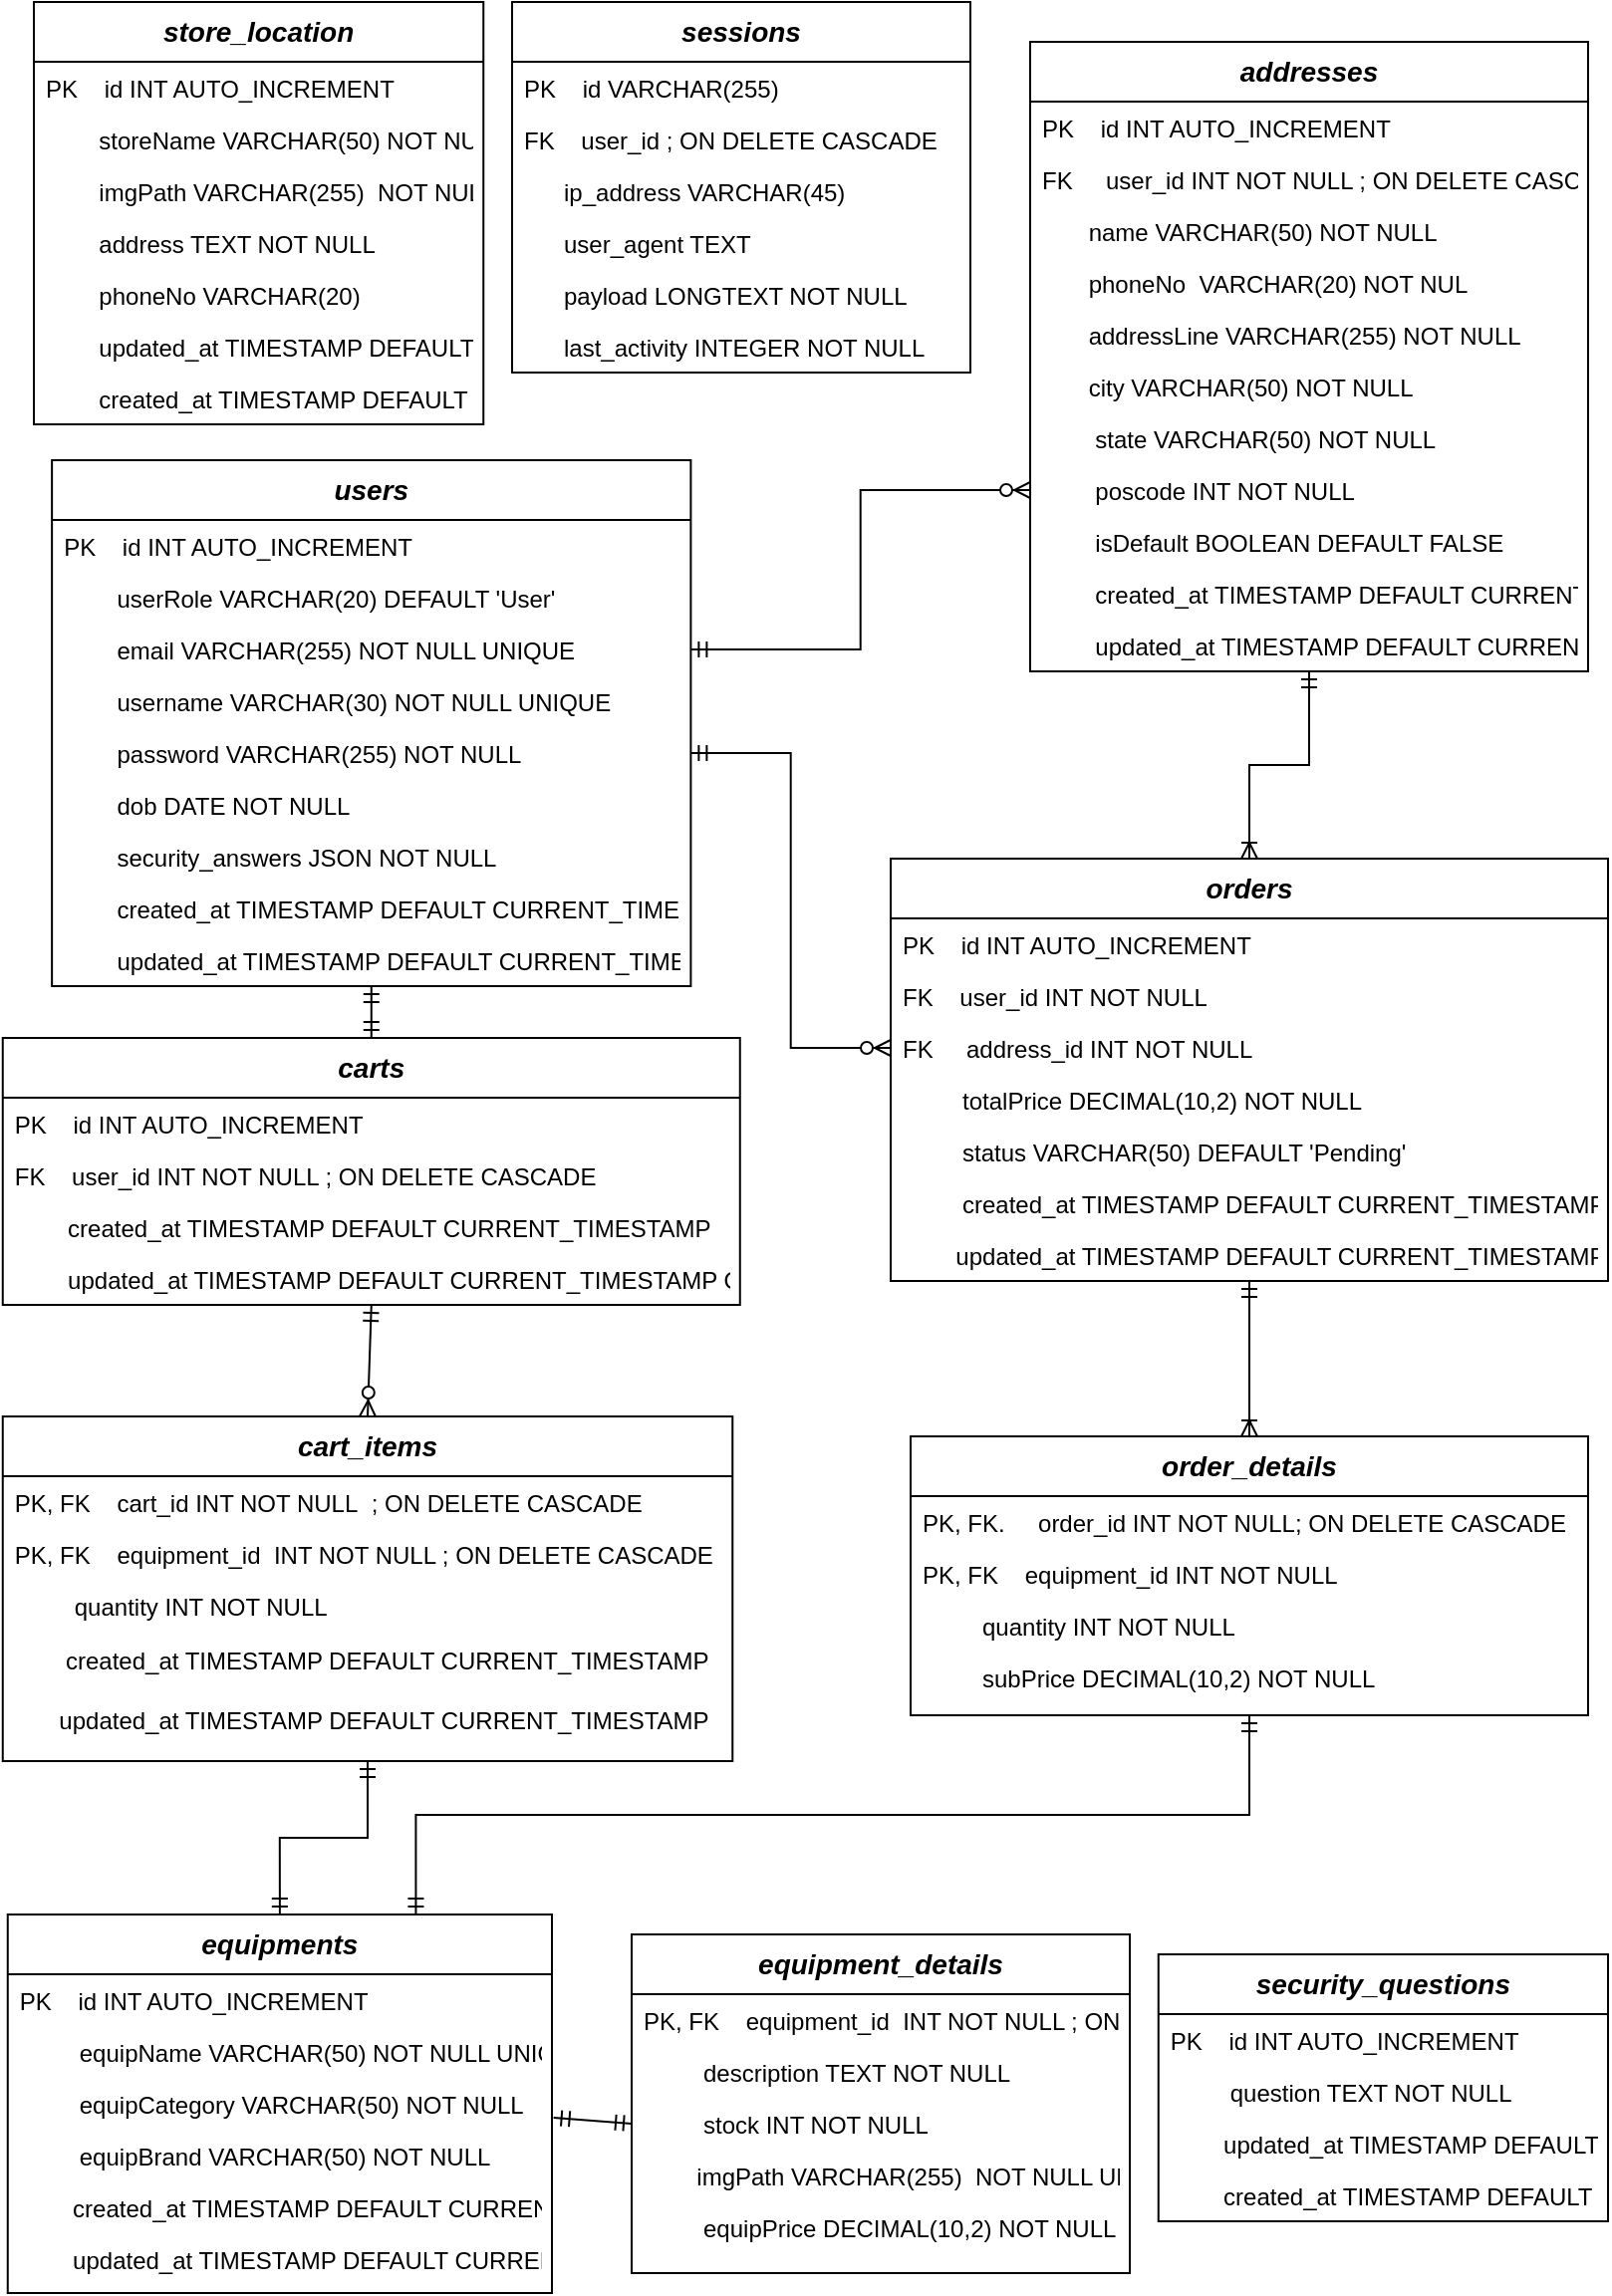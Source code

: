 <mxfile version="26.1.0">
  <diagram id="C5RBs43oDa-KdzZeNtuy" name="Page-1">
    <mxGraphModel dx="1010" dy="673" grid="1" gridSize="10" guides="1" tooltips="1" connect="1" arrows="1" fold="1" page="1" pageScale="1" pageWidth="827" pageHeight="1169" math="0" shadow="0">
      <root>
        <mxCell id="WIyWlLk6GJQsqaUBKTNV-0" />
        <mxCell id="WIyWlLk6GJQsqaUBKTNV-1" parent="WIyWlLk6GJQsqaUBKTNV-0" />
        <mxCell id="zkfFHV4jXpPFQw0GAbJ--0" value="users" style="swimlane;fontStyle=3;align=center;verticalAlign=top;childLayout=stackLayout;horizontal=1;startSize=30;horizontalStack=0;resizeParent=1;resizeLast=0;collapsible=1;marginBottom=0;rounded=0;shadow=0;strokeWidth=1;fontSize=14;" parent="WIyWlLk6GJQsqaUBKTNV-1" vertex="1">
          <mxGeometry x="39.07" y="240" width="320.62" height="264" as="geometry">
            <mxRectangle x="280" y="70" width="160" height="26" as="alternateBounds" />
          </mxGeometry>
        </mxCell>
        <mxCell id="zkfFHV4jXpPFQw0GAbJ--1" value="PK    id INT AUTO_INCREMENT                                    " style="text;align=left;verticalAlign=top;spacingLeft=4;spacingRight=4;overflow=hidden;rotatable=0;points=[[0,0.5],[1,0.5]];portConstraint=eastwest;fontStyle=0" parent="zkfFHV4jXpPFQw0GAbJ--0" vertex="1">
          <mxGeometry y="30" width="320.62" height="26" as="geometry" />
        </mxCell>
        <mxCell id="zkfFHV4jXpPFQw0GAbJ--2" value="        userRole VARCHAR(20) DEFAULT &#39;User&#39;" style="text;align=left;verticalAlign=top;spacingLeft=4;spacingRight=4;overflow=hidden;rotatable=0;points=[[0,0.5],[1,0.5]];portConstraint=eastwest;rounded=0;shadow=0;html=0;" parent="zkfFHV4jXpPFQw0GAbJ--0" vertex="1">
          <mxGeometry y="56" width="320.62" height="26" as="geometry" />
        </mxCell>
        <mxCell id="zkfFHV4jXpPFQw0GAbJ--3" value="        email VARCHAR(255) NOT NULL UNIQUE" style="text;align=left;verticalAlign=top;spacingLeft=4;spacingRight=4;overflow=hidden;rotatable=0;points=[[0,0.5],[1,0.5]];portConstraint=eastwest;rounded=0;shadow=0;html=0;" parent="zkfFHV4jXpPFQw0GAbJ--0" vertex="1">
          <mxGeometry y="82" width="320.62" height="26" as="geometry" />
        </mxCell>
        <mxCell id="vIlQbsWNrEaFlfX57uqv-2" value="        username VARCHAR(30) NOT NULL UNIQUE" style="text;align=left;verticalAlign=top;spacingLeft=4;spacingRight=4;overflow=hidden;rotatable=0;points=[[0,0.5],[1,0.5]];portConstraint=eastwest;rounded=0;shadow=0;html=0;" parent="zkfFHV4jXpPFQw0GAbJ--0" vertex="1">
          <mxGeometry y="108" width="320.62" height="26" as="geometry" />
        </mxCell>
        <mxCell id="vIlQbsWNrEaFlfX57uqv-3" value="        password VARCHAR(255) NOT NULL" style="text;align=left;verticalAlign=top;spacingLeft=4;spacingRight=4;overflow=hidden;rotatable=0;points=[[0,0.5],[1,0.5]];portConstraint=eastwest;rounded=0;shadow=0;html=0;" parent="zkfFHV4jXpPFQw0GAbJ--0" vertex="1">
          <mxGeometry y="134" width="320.62" height="26" as="geometry" />
        </mxCell>
        <mxCell id="2R_kfnDI0pju4CApZzjW-9" value="        dob DATE NOT NULL" style="text;align=left;verticalAlign=top;spacingLeft=4;spacingRight=4;overflow=hidden;rotatable=0;points=[[0,0.5],[1,0.5]];portConstraint=eastwest;rounded=0;shadow=0;html=0;" parent="zkfFHV4jXpPFQw0GAbJ--0" vertex="1">
          <mxGeometry y="160" width="320.62" height="26" as="geometry" />
        </mxCell>
        <mxCell id="vIlQbsWNrEaFlfX57uqv-18" value="        security_answers JSON NOT NULL" style="text;align=left;verticalAlign=top;spacingLeft=4;spacingRight=4;overflow=hidden;rotatable=0;points=[[0,0.5],[1,0.5]];portConstraint=eastwest;rounded=0;shadow=0;html=0;" parent="zkfFHV4jXpPFQw0GAbJ--0" vertex="1">
          <mxGeometry y="186" width="320.62" height="26" as="geometry" />
        </mxCell>
        <mxCell id="vIlQbsWNrEaFlfX57uqv-4" value="        created_at TIMESTAMP DEFAULT CURRENT_TIMESTAMP" style="text;align=left;verticalAlign=top;spacingLeft=4;spacingRight=4;overflow=hidden;rotatable=0;points=[[0,0.5],[1,0.5]];portConstraint=eastwest;rounded=0;shadow=0;html=0;" parent="zkfFHV4jXpPFQw0GAbJ--0" vertex="1">
          <mxGeometry y="212" width="320.62" height="26" as="geometry" />
        </mxCell>
        <mxCell id="2R_kfnDI0pju4CApZzjW-0" value="        updated_at TIMESTAMP DEFAULT CURRENT_TIMESTAMP ON UPDATE CURRENT_TIMESTAMP" style="text;align=left;verticalAlign=top;spacingLeft=4;spacingRight=4;overflow=hidden;rotatable=0;points=[[0,0.5],[1,0.5]];portConstraint=eastwest;rounded=0;shadow=0;html=0;" parent="zkfFHV4jXpPFQw0GAbJ--0" vertex="1">
          <mxGeometry y="238" width="320.62" height="26" as="geometry" />
        </mxCell>
        <mxCell id="vIlQbsWNrEaFlfX57uqv-35" value="security_questions" style="swimlane;fontStyle=3;align=center;verticalAlign=top;childLayout=stackLayout;horizontal=1;startSize=30;horizontalStack=0;resizeParent=1;resizeLast=0;collapsible=1;marginBottom=0;rounded=0;shadow=0;strokeWidth=1;fontSize=14;" parent="WIyWlLk6GJQsqaUBKTNV-1" vertex="1">
          <mxGeometry x="594.38" y="990" width="225.62" height="134" as="geometry">
            <mxRectangle x="280" y="70" width="160" height="26" as="alternateBounds" />
          </mxGeometry>
        </mxCell>
        <mxCell id="vIlQbsWNrEaFlfX57uqv-36" value="PK    id INT AUTO_INCREMENT                                    " style="text;align=left;verticalAlign=top;spacingLeft=4;spacingRight=4;overflow=hidden;rotatable=0;points=[[0,0.5],[1,0.5]];portConstraint=eastwest;fontStyle=0" parent="vIlQbsWNrEaFlfX57uqv-35" vertex="1">
          <mxGeometry y="30" width="225.62" height="26" as="geometry" />
        </mxCell>
        <mxCell id="vIlQbsWNrEaFlfX57uqv-37" value="         question TEXT NOT NULL" style="text;align=left;verticalAlign=top;spacingLeft=4;spacingRight=4;overflow=hidden;rotatable=0;points=[[0,0.5],[1,0.5]];portConstraint=eastwest;rounded=0;shadow=0;html=0;" parent="vIlQbsWNrEaFlfX57uqv-35" vertex="1">
          <mxGeometry y="56" width="225.62" height="26" as="geometry" />
        </mxCell>
        <mxCell id="aq8PG0ikmP-jJZkd9O1r-2" value="        updated_at TIMESTAMP DEFAULT CURRENT_TIMESTAMP ON UPDATE CURRENT_TIMESTAMP" style="text;align=left;verticalAlign=top;spacingLeft=4;spacingRight=4;overflow=hidden;rotatable=0;points=[[0,0.5],[1,0.5]];portConstraint=eastwest;rounded=0;shadow=0;html=0;" parent="vIlQbsWNrEaFlfX57uqv-35" vertex="1">
          <mxGeometry y="82" width="225.62" height="26" as="geometry" />
        </mxCell>
        <mxCell id="aq8PG0ikmP-jJZkd9O1r-3" value="        created_at TIMESTAMP DEFAULT CURRENT_TIMESTAMP" style="text;align=left;verticalAlign=top;spacingLeft=4;spacingRight=4;overflow=hidden;rotatable=0;points=[[0,0.5],[1,0.5]];portConstraint=eastwest;rounded=0;shadow=0;html=0;" parent="vIlQbsWNrEaFlfX57uqv-35" vertex="1">
          <mxGeometry y="108" width="225.62" height="26" as="geometry" />
        </mxCell>
        <mxCell id="vIlQbsWNrEaFlfX57uqv-45" value="addresses" style="swimlane;fontStyle=3;align=center;verticalAlign=top;childLayout=stackLayout;horizontal=1;startSize=30;horizontalStack=0;resizeParent=1;resizeLast=0;collapsible=1;marginBottom=0;rounded=0;shadow=0;strokeWidth=1;fontSize=14;" parent="WIyWlLk6GJQsqaUBKTNV-1" vertex="1">
          <mxGeometry x="530" y="30" width="280" height="316" as="geometry">
            <mxRectangle x="40" y="300" width="160" height="26" as="alternateBounds" />
          </mxGeometry>
        </mxCell>
        <mxCell id="vIlQbsWNrEaFlfX57uqv-46" value="PK    id INT AUTO_INCREMENT                                    " style="text;align=left;verticalAlign=top;spacingLeft=4;spacingRight=4;overflow=hidden;rotatable=0;points=[[0,0.5],[1,0.5]];portConstraint=eastwest;fontStyle=0" parent="vIlQbsWNrEaFlfX57uqv-45" vertex="1">
          <mxGeometry y="30" width="280" height="26" as="geometry" />
        </mxCell>
        <mxCell id="vIlQbsWNrEaFlfX57uqv-47" value="FK     user_id INT NOT NULL ; ON DELETE CASCADE" style="text;align=left;verticalAlign=top;spacingLeft=4;spacingRight=4;overflow=hidden;rotatable=0;points=[[0,0.5],[1,0.5]];portConstraint=eastwest;rounded=0;shadow=0;html=0;" parent="vIlQbsWNrEaFlfX57uqv-45" vertex="1">
          <mxGeometry y="56" width="280" height="26" as="geometry" />
        </mxCell>
        <mxCell id="2R_kfnDI0pju4CApZzjW-7" value="       name VARCHAR(50) NOT NULL" style="text;align=left;verticalAlign=top;spacingLeft=4;spacingRight=4;overflow=hidden;rotatable=0;points=[[0,0.5],[1,0.5]];portConstraint=eastwest;rounded=0;shadow=0;html=0;" parent="vIlQbsWNrEaFlfX57uqv-45" vertex="1">
          <mxGeometry y="82" width="280" height="26" as="geometry" />
        </mxCell>
        <mxCell id="2R_kfnDI0pju4CApZzjW-8" value="       phoneNo  VARCHAR(20) NOT NUL" style="text;align=left;verticalAlign=top;spacingLeft=4;spacingRight=4;overflow=hidden;rotatable=0;points=[[0,0.5],[1,0.5]];portConstraint=eastwest;rounded=0;shadow=0;html=0;" parent="vIlQbsWNrEaFlfX57uqv-45" vertex="1">
          <mxGeometry y="108" width="280" height="26" as="geometry" />
        </mxCell>
        <mxCell id="vIlQbsWNrEaFlfX57uqv-48" value="       addressLine VARCHAR(255) NOT NULL" style="text;align=left;verticalAlign=top;spacingLeft=4;spacingRight=4;overflow=hidden;rotatable=0;points=[[0,0.5],[1,0.5]];portConstraint=eastwest;rounded=0;shadow=0;html=0;" parent="vIlQbsWNrEaFlfX57uqv-45" vertex="1">
          <mxGeometry y="134" width="280" height="26" as="geometry" />
        </mxCell>
        <mxCell id="vIlQbsWNrEaFlfX57uqv-55" value="       city VARCHAR(50) NOT NULL" style="text;align=left;verticalAlign=top;spacingLeft=4;spacingRight=4;overflow=hidden;rotatable=0;points=[[0,0.5],[1,0.5]];portConstraint=eastwest;rounded=0;shadow=0;html=0;" parent="vIlQbsWNrEaFlfX57uqv-45" vertex="1">
          <mxGeometry y="160" width="280" height="26" as="geometry" />
        </mxCell>
        <mxCell id="vIlQbsWNrEaFlfX57uqv-56" value="        state VARCHAR(50) NOT NULL" style="text;align=left;verticalAlign=top;spacingLeft=4;spacingRight=4;overflow=hidden;rotatable=0;points=[[0,0.5],[1,0.5]];portConstraint=eastwest;rounded=0;shadow=0;html=0;" parent="vIlQbsWNrEaFlfX57uqv-45" vertex="1">
          <mxGeometry y="186" width="280" height="26" as="geometry" />
        </mxCell>
        <mxCell id="vIlQbsWNrEaFlfX57uqv-57" value="        poscode INT NOT NULL" style="text;align=left;verticalAlign=top;spacingLeft=4;spacingRight=4;overflow=hidden;rotatable=0;points=[[0,0.5],[1,0.5]];portConstraint=eastwest;rounded=0;shadow=0;html=0;" parent="vIlQbsWNrEaFlfX57uqv-45" vertex="1">
          <mxGeometry y="212" width="280" height="26" as="geometry" />
        </mxCell>
        <mxCell id="vIlQbsWNrEaFlfX57uqv-49" value="        isDefault BOOLEAN DEFAULT FALSE" style="text;align=left;verticalAlign=top;spacingLeft=4;spacingRight=4;overflow=hidden;rotatable=0;points=[[0,0.5],[1,0.5]];portConstraint=eastwest;rounded=0;shadow=0;html=0;" parent="vIlQbsWNrEaFlfX57uqv-45" vertex="1">
          <mxGeometry y="238" width="280" height="26" as="geometry" />
        </mxCell>
        <mxCell id="vIlQbsWNrEaFlfX57uqv-53" value="        created_at TIMESTAMP DEFAULT CURRENT_TIMESTAMP" style="text;align=left;verticalAlign=top;spacingLeft=4;spacingRight=4;overflow=hidden;rotatable=0;points=[[0,0.5],[1,0.5]];portConstraint=eastwest;rounded=0;shadow=0;html=0;" parent="vIlQbsWNrEaFlfX57uqv-45" vertex="1">
          <mxGeometry y="264" width="280" height="26" as="geometry" />
        </mxCell>
        <mxCell id="2R_kfnDI0pju4CApZzjW-6" value="        updated_at TIMESTAMP DEFAULT CURRENT_TIMESTAMP ON UPDATE CURRENT_TIMESTAMP" style="text;align=left;verticalAlign=top;spacingLeft=4;spacingRight=4;overflow=hidden;rotatable=0;points=[[0,0.5],[1,0.5]];portConstraint=eastwest;rounded=0;shadow=0;html=0;" parent="vIlQbsWNrEaFlfX57uqv-45" vertex="1">
          <mxGeometry y="290" width="280" height="26" as="geometry" />
        </mxCell>
        <mxCell id="vIlQbsWNrEaFlfX57uqv-60" value="equipments" style="swimlane;fontStyle=3;align=center;verticalAlign=top;childLayout=stackLayout;horizontal=1;startSize=30;horizontalStack=0;resizeParent=1;resizeLast=0;collapsible=1;marginBottom=0;rounded=0;shadow=0;strokeWidth=1;fontSize=14;movable=1;resizable=1;rotatable=1;deletable=1;editable=1;locked=0;connectable=1;" parent="WIyWlLk6GJQsqaUBKTNV-1" vertex="1">
          <mxGeometry x="16.88" y="970" width="273.12" height="190" as="geometry">
            <mxRectangle x="280" y="70" width="160" height="26" as="alternateBounds" />
          </mxGeometry>
        </mxCell>
        <mxCell id="vIlQbsWNrEaFlfX57uqv-61" value="PK    id INT AUTO_INCREMENT                                    " style="text;align=left;verticalAlign=top;spacingLeft=4;spacingRight=4;overflow=hidden;rotatable=0;points=[[0,0.5],[1,0.5]];portConstraint=eastwest;fontStyle=0" parent="vIlQbsWNrEaFlfX57uqv-60" vertex="1">
          <mxGeometry y="30" width="273.12" height="26" as="geometry" />
        </mxCell>
        <mxCell id="vIlQbsWNrEaFlfX57uqv-62" value="         equipName VARCHAR(50) NOT NULL UNIQUE" style="text;align=left;verticalAlign=top;spacingLeft=4;spacingRight=4;overflow=hidden;rotatable=0;points=[[0,0.5],[1,0.5]];portConstraint=eastwest;rounded=0;shadow=0;html=0;" parent="vIlQbsWNrEaFlfX57uqv-60" vertex="1">
          <mxGeometry y="56" width="273.12" height="26" as="geometry" />
        </mxCell>
        <mxCell id="vIlQbsWNrEaFlfX57uqv-63" value="         equipCategory VARCHAR(50) NOT NULL" style="text;align=left;verticalAlign=top;spacingLeft=4;spacingRight=4;overflow=hidden;rotatable=0;points=[[0,0.5],[1,0.5]];portConstraint=eastwest;rounded=0;shadow=0;html=0;" parent="vIlQbsWNrEaFlfX57uqv-60" vertex="1">
          <mxGeometry y="82" width="273.12" height="26" as="geometry" />
        </mxCell>
        <mxCell id="vIlQbsWNrEaFlfX57uqv-64" value="         equipBrand VARCHAR(50) NOT NULL" style="text;align=left;verticalAlign=top;spacingLeft=4;spacingRight=4;overflow=hidden;rotatable=0;points=[[0,0.5],[1,0.5]];portConstraint=eastwest;rounded=0;shadow=0;html=0;" parent="vIlQbsWNrEaFlfX57uqv-60" vertex="1">
          <mxGeometry y="108" width="273.12" height="26" as="geometry" />
        </mxCell>
        <mxCell id="vIlQbsWNrEaFlfX57uqv-67" value="        created_at TIMESTAMP DEFAULT CURRENT_TIMESTAMP" style="text;align=left;verticalAlign=top;spacingLeft=4;spacingRight=4;overflow=hidden;rotatable=0;points=[[0,0.5],[1,0.5]];portConstraint=eastwest;rounded=0;shadow=0;html=0;" parent="vIlQbsWNrEaFlfX57uqv-60" vertex="1">
          <mxGeometry y="134" width="273.12" height="26" as="geometry" />
        </mxCell>
        <mxCell id="2R_kfnDI0pju4CApZzjW-4" value="        updated_at TIMESTAMP DEFAULT CURRENT_TIMESTAMP ON UPDATE CURRENT_TIMESTAMP" style="text;align=left;verticalAlign=top;spacingLeft=4;spacingRight=4;overflow=hidden;rotatable=0;points=[[0,0.5],[1,0.5]];portConstraint=eastwest;rounded=0;shadow=0;html=0;" parent="vIlQbsWNrEaFlfX57uqv-60" vertex="1">
          <mxGeometry y="160" width="273.12" height="26" as="geometry" />
        </mxCell>
        <mxCell id="vIlQbsWNrEaFlfX57uqv-69" value="equipment_details" style="swimlane;fontStyle=3;align=center;verticalAlign=top;childLayout=stackLayout;horizontal=1;startSize=30;horizontalStack=0;resizeParent=1;resizeLast=0;collapsible=1;marginBottom=0;rounded=0;shadow=0;strokeWidth=1;fontSize=14;" parent="WIyWlLk6GJQsqaUBKTNV-1" vertex="1">
          <mxGeometry x="330" y="980" width="250" height="170" as="geometry">
            <mxRectangle x="280" y="70" width="160" height="26" as="alternateBounds" />
          </mxGeometry>
        </mxCell>
        <mxCell id="vIlQbsWNrEaFlfX57uqv-70" value="PK, FK    equipment_id  INT NOT NULL ; ON DELETE CASCADE                                   " style="text;align=left;verticalAlign=top;spacingLeft=4;spacingRight=4;overflow=hidden;rotatable=0;points=[[0,0.5],[1,0.5]];portConstraint=eastwest;fontStyle=0" parent="vIlQbsWNrEaFlfX57uqv-69" vertex="1">
          <mxGeometry y="30" width="250" height="26" as="geometry" />
        </mxCell>
        <mxCell id="vIlQbsWNrEaFlfX57uqv-71" value="         description TEXT NOT NULL" style="text;align=left;verticalAlign=top;spacingLeft=4;spacingRight=4;overflow=hidden;rotatable=0;points=[[0,0.5],[1,0.5]];portConstraint=eastwest;rounded=0;shadow=0;html=0;" parent="vIlQbsWNrEaFlfX57uqv-69" vertex="1">
          <mxGeometry y="56" width="250" height="26" as="geometry" />
        </mxCell>
        <mxCell id="vIlQbsWNrEaFlfX57uqv-72" value="         stock INT NOT NULL " style="text;align=left;verticalAlign=top;spacingLeft=4;spacingRight=4;overflow=hidden;rotatable=0;points=[[0,0.5],[1,0.5]];portConstraint=eastwest;rounded=0;shadow=0;html=0;" parent="vIlQbsWNrEaFlfX57uqv-69" vertex="1">
          <mxGeometry y="82" width="250" height="26" as="geometry" />
        </mxCell>
        <mxCell id="vIlQbsWNrEaFlfX57uqv-74" value="        imgPath VARCHAR(255)  NOT NULL UNIQUE" style="text;align=left;verticalAlign=top;spacingLeft=4;spacingRight=4;overflow=hidden;rotatable=0;points=[[0,0.5],[1,0.5]];portConstraint=eastwest;rounded=0;shadow=0;html=0;" parent="vIlQbsWNrEaFlfX57uqv-69" vertex="1">
          <mxGeometry y="108" width="250" height="26" as="geometry" />
        </mxCell>
        <mxCell id="vIlQbsWNrEaFlfX57uqv-76" value="         equipPrice DECIMAL(10,2) NOT NULL" style="text;align=left;verticalAlign=top;spacingLeft=4;spacingRight=4;overflow=hidden;rotatable=0;points=[[0,0.5],[1,0.5]];portConstraint=eastwest;rounded=0;shadow=0;html=0;" parent="vIlQbsWNrEaFlfX57uqv-69" vertex="1">
          <mxGeometry y="134" width="250" height="26" as="geometry" />
        </mxCell>
        <mxCell id="vIlQbsWNrEaFlfX57uqv-79" value="carts" style="swimlane;fontStyle=3;align=center;verticalAlign=top;childLayout=stackLayout;horizontal=1;startSize=30;horizontalStack=0;resizeParent=1;resizeLast=0;collapsible=1;marginBottom=0;rounded=0;shadow=0;strokeWidth=1;fontSize=14;" parent="WIyWlLk6GJQsqaUBKTNV-1" vertex="1">
          <mxGeometry x="14.38" y="530" width="370" height="134" as="geometry">
            <mxRectangle x="280" y="70" width="160" height="26" as="alternateBounds" />
          </mxGeometry>
        </mxCell>
        <mxCell id="vIlQbsWNrEaFlfX57uqv-80" value="PK    id INT AUTO_INCREMENT                                    " style="text;align=left;verticalAlign=top;spacingLeft=4;spacingRight=4;overflow=hidden;rotatable=0;points=[[0,0.5],[1,0.5]];portConstraint=eastwest;fontStyle=0" parent="vIlQbsWNrEaFlfX57uqv-79" vertex="1">
          <mxGeometry y="30" width="370" height="26" as="geometry" />
        </mxCell>
        <mxCell id="vIlQbsWNrEaFlfX57uqv-81" value="FK    user_id INT NOT NULL ; ON DELETE CASCADE" style="text;align=left;verticalAlign=top;spacingLeft=4;spacingRight=4;overflow=hidden;rotatable=0;points=[[0,0.5],[1,0.5]];portConstraint=eastwest;rounded=0;shadow=0;html=0;" parent="vIlQbsWNrEaFlfX57uqv-79" vertex="1">
          <mxGeometry y="56" width="370" height="26" as="geometry" />
        </mxCell>
        <mxCell id="aq8PG0ikmP-jJZkd9O1r-0" value="        created_at TIMESTAMP DEFAULT CURRENT_TIMESTAMP" style="text;align=left;verticalAlign=top;spacingLeft=4;spacingRight=4;overflow=hidden;rotatable=0;points=[[0,0.5],[1,0.5]];portConstraint=eastwest;rounded=0;shadow=0;html=0;" parent="vIlQbsWNrEaFlfX57uqv-79" vertex="1">
          <mxGeometry y="82" width="370" height="26" as="geometry" />
        </mxCell>
        <mxCell id="aq8PG0ikmP-jJZkd9O1r-1" value="        updated_at TIMESTAMP DEFAULT CURRENT_TIMESTAMP ON UPDATE CURRENT_TIMESTAMP" style="text;align=left;verticalAlign=top;spacingLeft=4;spacingRight=4;overflow=hidden;rotatable=0;points=[[0,0.5],[1,0.5]];portConstraint=eastwest;rounded=0;shadow=0;html=0;" parent="vIlQbsWNrEaFlfX57uqv-79" vertex="1">
          <mxGeometry y="108" width="370" height="26" as="geometry" />
        </mxCell>
        <mxCell id="vIlQbsWNrEaFlfX57uqv-87" value="cart_items" style="swimlane;fontStyle=3;align=center;verticalAlign=top;childLayout=stackLayout;horizontal=1;startSize=30;horizontalStack=0;resizeParent=1;resizeLast=0;collapsible=1;marginBottom=0;rounded=0;shadow=0;strokeWidth=1;fontSize=14;" parent="WIyWlLk6GJQsqaUBKTNV-1" vertex="1">
          <mxGeometry x="14.38" y="720" width="366.25" height="173" as="geometry">
            <mxRectangle x="280" y="70" width="160" height="26" as="alternateBounds" />
          </mxGeometry>
        </mxCell>
        <mxCell id="vIlQbsWNrEaFlfX57uqv-88" value="PK, FK    cart_id INT NOT NULL  ; ON DELETE CASCADE                                   " style="text;align=left;verticalAlign=top;spacingLeft=4;spacingRight=4;overflow=hidden;rotatable=0;points=[[0,0.5],[1,0.5]];portConstraint=eastwest;fontStyle=0" parent="vIlQbsWNrEaFlfX57uqv-87" vertex="1">
          <mxGeometry y="30" width="366.25" height="26" as="geometry" />
        </mxCell>
        <mxCell id="vIlQbsWNrEaFlfX57uqv-89" value="PK, FK    equipment_id  INT NOT NULL ; ON DELETE CASCADE" style="text;align=left;verticalAlign=top;spacingLeft=4;spacingRight=4;overflow=hidden;rotatable=0;points=[[0,0.5],[1,0.5]];portConstraint=eastwest;rounded=0;shadow=0;html=0;" parent="vIlQbsWNrEaFlfX57uqv-87" vertex="1">
          <mxGeometry y="56" width="366.25" height="26" as="geometry" />
        </mxCell>
        <mxCell id="vIlQbsWNrEaFlfX57uqv-90" value="         quantity INT NOT NULL" style="text;align=left;verticalAlign=top;spacingLeft=4;spacingRight=4;overflow=hidden;rotatable=0;points=[[0,0.5],[1,0.5]];portConstraint=eastwest;rounded=0;shadow=0;html=0;" parent="vIlQbsWNrEaFlfX57uqv-87" vertex="1">
          <mxGeometry y="82" width="366.25" height="26" as="geometry" />
        </mxCell>
        <mxCell id="vIlQbsWNrEaFlfX57uqv-94" value="&lt;span style=&quot;&quot;&gt;&amp;nbsp; &amp;nbsp; &amp;nbsp; &amp;nbsp; &amp;nbsp;created_at TIMESTAMP DEFAULT CURRENT_TIMESTAMP&lt;/span&gt;" style="text;html=1;align=left;verticalAlign=middle;resizable=0;points=[];autosize=1;strokeColor=none;fillColor=none;" parent="vIlQbsWNrEaFlfX57uqv-87" vertex="1">
          <mxGeometry y="108" width="366.25" height="30" as="geometry" />
        </mxCell>
        <mxCell id="aq8PG0ikmP-jJZkd9O1r-15" value="&lt;span style=&quot;white-space: pre;&quot;&gt;&#x9;&lt;/span&gt;updated_at TIMESTAMP DEFAULT CURRENT_TIMESTAMP" style="text;html=1;align=left;verticalAlign=middle;resizable=0;points=[];autosize=1;strokeColor=none;fillColor=none;" parent="vIlQbsWNrEaFlfX57uqv-87" vertex="1">
          <mxGeometry y="138" width="366.25" height="30" as="geometry" />
        </mxCell>
        <mxCell id="vIlQbsWNrEaFlfX57uqv-95" value="orders" style="swimlane;fontStyle=3;align=center;verticalAlign=top;childLayout=stackLayout;horizontal=1;startSize=30;horizontalStack=0;resizeParent=1;resizeLast=0;collapsible=1;marginBottom=0;rounded=0;shadow=0;strokeWidth=1;fontSize=14;" parent="WIyWlLk6GJQsqaUBKTNV-1" vertex="1">
          <mxGeometry x="460" y="440" width="360" height="212" as="geometry">
            <mxRectangle x="280" y="70" width="160" height="26" as="alternateBounds" />
          </mxGeometry>
        </mxCell>
        <mxCell id="vIlQbsWNrEaFlfX57uqv-96" value="PK    id INT AUTO_INCREMENT                                    " style="text;align=left;verticalAlign=top;spacingLeft=4;spacingRight=4;overflow=hidden;rotatable=0;points=[[0,0.5],[1,0.5]];portConstraint=eastwest;fontStyle=0" parent="vIlQbsWNrEaFlfX57uqv-95" vertex="1">
          <mxGeometry y="30" width="360" height="26" as="geometry" />
        </mxCell>
        <mxCell id="vIlQbsWNrEaFlfX57uqv-97" value="FK    user_id INT NOT NULL " style="text;align=left;verticalAlign=top;spacingLeft=4;spacingRight=4;overflow=hidden;rotatable=0;points=[[0,0.5],[1,0.5]];portConstraint=eastwest;rounded=0;shadow=0;html=0;" parent="vIlQbsWNrEaFlfX57uqv-95" vertex="1">
          <mxGeometry y="56" width="360" height="26" as="geometry" />
        </mxCell>
        <mxCell id="vIlQbsWNrEaFlfX57uqv-98" value="FK     address_id INT NOT NULL" style="text;align=left;verticalAlign=top;spacingLeft=4;spacingRight=4;overflow=hidden;rotatable=0;points=[[0,0.5],[1,0.5]];portConstraint=eastwest;rounded=0;shadow=0;html=0;" parent="vIlQbsWNrEaFlfX57uqv-95" vertex="1">
          <mxGeometry y="82" width="360" height="26" as="geometry" />
        </mxCell>
        <mxCell id="vIlQbsWNrEaFlfX57uqv-100" value="         totalPrice DECIMAL(10,2) NOT NULL" style="text;align=left;verticalAlign=top;spacingLeft=4;spacingRight=4;overflow=hidden;rotatable=0;points=[[0,0.5],[1,0.5]];portConstraint=eastwest;rounded=0;shadow=0;html=0;" parent="vIlQbsWNrEaFlfX57uqv-95" vertex="1">
          <mxGeometry y="108" width="360" height="26" as="geometry" />
        </mxCell>
        <mxCell id="vIlQbsWNrEaFlfX57uqv-101" value="         status VARCHAR(50) DEFAULT &#39;Pending&#39;" style="text;align=left;verticalAlign=top;spacingLeft=4;spacingRight=4;overflow=hidden;rotatable=0;points=[[0,0.5],[1,0.5]];portConstraint=eastwest;rounded=0;shadow=0;html=0;" parent="vIlQbsWNrEaFlfX57uqv-95" vertex="1">
          <mxGeometry y="134" width="360" height="26" as="geometry" />
        </mxCell>
        <mxCell id="vIlQbsWNrEaFlfX57uqv-102" value="         created_at TIMESTAMP DEFAULT CURRENT_TIMESTAMP" style="text;align=left;verticalAlign=top;spacingLeft=4;spacingRight=4;overflow=hidden;rotatable=0;points=[[0,0.5],[1,0.5]];portConstraint=eastwest;rounded=0;shadow=0;html=0;" parent="vIlQbsWNrEaFlfX57uqv-95" vertex="1">
          <mxGeometry y="160" width="360" height="26" as="geometry" />
        </mxCell>
        <mxCell id="2R_kfnDI0pju4CApZzjW-2" value="        updated_at TIMESTAMP DEFAULT CURRENT_TIMESTAMP ON UPDATE CURRENT_TIMESTAMP" style="text;align=left;verticalAlign=top;spacingLeft=4;spacingRight=4;overflow=hidden;rotatable=0;points=[[0,0.5],[1,0.5]];portConstraint=eastwest;rounded=0;shadow=0;html=0;" parent="vIlQbsWNrEaFlfX57uqv-95" vertex="1">
          <mxGeometry y="186" width="360" height="26" as="geometry" />
        </mxCell>
        <mxCell id="vIlQbsWNrEaFlfX57uqv-103" value="order_details" style="swimlane;fontStyle=3;align=center;verticalAlign=top;childLayout=stackLayout;horizontal=1;startSize=30;horizontalStack=0;resizeParent=1;resizeLast=0;collapsible=1;marginBottom=0;rounded=0;shadow=0;strokeWidth=1;fontSize=14;" parent="WIyWlLk6GJQsqaUBKTNV-1" vertex="1">
          <mxGeometry x="470" y="730" width="340" height="140" as="geometry">
            <mxRectangle x="280" y="70" width="160" height="26" as="alternateBounds" />
          </mxGeometry>
        </mxCell>
        <mxCell id="vIlQbsWNrEaFlfX57uqv-104" value="PK, FK.     order_id INT NOT NULL; ON DELETE CASCADE" style="text;align=left;verticalAlign=top;spacingLeft=4;spacingRight=4;overflow=hidden;rotatable=0;points=[[0,0.5],[1,0.5]];portConstraint=eastwest;fontStyle=0" parent="vIlQbsWNrEaFlfX57uqv-103" vertex="1">
          <mxGeometry y="30" width="340" height="26" as="geometry" />
        </mxCell>
        <mxCell id="vIlQbsWNrEaFlfX57uqv-105" value="PK, FK    equipment_id INT NOT NULL" style="text;align=left;verticalAlign=top;spacingLeft=4;spacingRight=4;overflow=hidden;rotatable=0;points=[[0,0.5],[1,0.5]];portConstraint=eastwest;rounded=0;shadow=0;html=0;" parent="vIlQbsWNrEaFlfX57uqv-103" vertex="1">
          <mxGeometry y="56" width="340" height="26" as="geometry" />
        </mxCell>
        <mxCell id="vIlQbsWNrEaFlfX57uqv-106" value="         quantity INT NOT NULL" style="text;align=left;verticalAlign=top;spacingLeft=4;spacingRight=4;overflow=hidden;rotatable=0;points=[[0,0.5],[1,0.5]];portConstraint=eastwest;rounded=0;shadow=0;html=0;" parent="vIlQbsWNrEaFlfX57uqv-103" vertex="1">
          <mxGeometry y="82" width="340" height="26" as="geometry" />
        </mxCell>
        <mxCell id="vIlQbsWNrEaFlfX57uqv-108" value="         subPrice DECIMAL(10,2) NOT NULL" style="text;align=left;verticalAlign=top;spacingLeft=4;spacingRight=4;overflow=hidden;rotatable=0;points=[[0,0.5],[1,0.5]];portConstraint=eastwest;rounded=0;shadow=0;html=0;" parent="vIlQbsWNrEaFlfX57uqv-103" vertex="1">
          <mxGeometry y="108" width="340" height="26" as="geometry" />
        </mxCell>
        <mxCell id="vIlQbsWNrEaFlfX57uqv-117" value="" style="edgeStyle=orthogonalEdgeStyle;fontSize=12;html=1;endArrow=ERzeroToMany;startArrow=ERmandOne;rounded=0;exitX=1;exitY=0.5;exitDx=0;exitDy=0;entryX=0;entryY=0.5;entryDx=0;entryDy=0;" parent="WIyWlLk6GJQsqaUBKTNV-1" source="zkfFHV4jXpPFQw0GAbJ--3" target="vIlQbsWNrEaFlfX57uqv-57" edge="1">
          <mxGeometry width="100" height="100" relative="1" as="geometry">
            <mxPoint x="680" y="460" as="sourcePoint" />
            <mxPoint x="780" y="360" as="targetPoint" />
          </mxGeometry>
        </mxCell>
        <mxCell id="vIlQbsWNrEaFlfX57uqv-118" value="" style="fontSize=12;html=1;endArrow=ERmandOne;startArrow=ERmandOne;rounded=0;exitX=0.5;exitY=1;exitDx=0;exitDy=0;entryX=0.5;entryY=0;entryDx=0;entryDy=0;" parent="WIyWlLk6GJQsqaUBKTNV-1" source="zkfFHV4jXpPFQw0GAbJ--0" target="vIlQbsWNrEaFlfX57uqv-79" edge="1">
          <mxGeometry width="100" height="100" relative="1" as="geometry">
            <mxPoint x="680" y="460" as="sourcePoint" />
            <mxPoint x="780" y="360" as="targetPoint" />
          </mxGeometry>
        </mxCell>
        <mxCell id="vIlQbsWNrEaFlfX57uqv-119" value="" style="fontSize=12;html=1;endArrow=ERmandOne;startArrow=ERmandOne;rounded=0;exitX=1.003;exitY=0.769;exitDx=0;exitDy=0;entryX=0;entryY=0.5;entryDx=0;entryDy=0;exitPerimeter=0;" parent="WIyWlLk6GJQsqaUBKTNV-1" source="vIlQbsWNrEaFlfX57uqv-63" target="vIlQbsWNrEaFlfX57uqv-72" edge="1">
          <mxGeometry width="100" height="100" relative="1" as="geometry">
            <mxPoint x="680" y="670" as="sourcePoint" />
            <mxPoint x="780" y="570" as="targetPoint" />
          </mxGeometry>
        </mxCell>
        <mxCell id="vIlQbsWNrEaFlfX57uqv-122" value="" style="edgeStyle=orthogonalEdgeStyle;fontSize=12;html=1;endArrow=ERzeroToMany;startArrow=ERmandOne;rounded=0;exitX=1;exitY=0.5;exitDx=0;exitDy=0;entryX=0;entryY=0.5;entryDx=0;entryDy=0;" parent="WIyWlLk6GJQsqaUBKTNV-1" source="vIlQbsWNrEaFlfX57uqv-3" target="vIlQbsWNrEaFlfX57uqv-98" edge="1">
          <mxGeometry width="100" height="100" relative="1" as="geometry">
            <mxPoint x="540" y="460" as="sourcePoint" />
            <mxPoint x="640" y="360" as="targetPoint" />
          </mxGeometry>
        </mxCell>
        <mxCell id="vIlQbsWNrEaFlfX57uqv-123" value="" style="fontSize=12;html=1;endArrow=ERoneToMany;startArrow=ERmandOne;rounded=0;entryX=0.5;entryY=0;entryDx=0;entryDy=0;exitX=0.5;exitY=1;exitDx=0;exitDy=0;edgeStyle=orthogonalEdgeStyle;" parent="WIyWlLk6GJQsqaUBKTNV-1" source="vIlQbsWNrEaFlfX57uqv-45" target="vIlQbsWNrEaFlfX57uqv-95" edge="1">
          <mxGeometry width="100" height="100" relative="1" as="geometry">
            <mxPoint x="890" y="290" as="sourcePoint" />
            <mxPoint x="1140" y="394" as="targetPoint" />
          </mxGeometry>
        </mxCell>
        <mxCell id="vIlQbsWNrEaFlfX57uqv-124" value="" style="fontSize=12;html=1;endArrow=ERoneToMany;startArrow=ERmandOne;rounded=0;entryX=0.5;entryY=0;entryDx=0;entryDy=0;exitX=0.5;exitY=1;exitDx=0;exitDy=0;edgeStyle=orthogonalEdgeStyle;" parent="WIyWlLk6GJQsqaUBKTNV-1" source="vIlQbsWNrEaFlfX57uqv-95" target="vIlQbsWNrEaFlfX57uqv-103" edge="1">
          <mxGeometry width="100" height="100" relative="1" as="geometry">
            <mxPoint x="858" y="490" as="sourcePoint" />
            <mxPoint x="770" y="520" as="targetPoint" />
          </mxGeometry>
        </mxCell>
        <mxCell id="vIlQbsWNrEaFlfX57uqv-126" value="" style="fontSize=12;html=1;endArrow=ERmandOne;startArrow=ERmandOne;rounded=0;exitX=0.5;exitY=0;exitDx=0;exitDy=0;entryX=0.5;entryY=1;entryDx=0;entryDy=0;edgeStyle=orthogonalEdgeStyle;" parent="WIyWlLk6GJQsqaUBKTNV-1" source="vIlQbsWNrEaFlfX57uqv-60" target="vIlQbsWNrEaFlfX57uqv-87" edge="1">
          <mxGeometry width="100" height="100" relative="1" as="geometry">
            <mxPoint x="670" y="690" as="sourcePoint" />
            <mxPoint x="770" y="590" as="targetPoint" />
          </mxGeometry>
        </mxCell>
        <mxCell id="vIlQbsWNrEaFlfX57uqv-127" value="" style="fontSize=12;html=1;endArrow=ERzeroToMany;startArrow=ERmandOne;rounded=0;exitX=0.5;exitY=1;exitDx=0;exitDy=0;entryX=0.5;entryY=0;entryDx=0;entryDy=0;" parent="WIyWlLk6GJQsqaUBKTNV-1" source="vIlQbsWNrEaFlfX57uqv-79" target="vIlQbsWNrEaFlfX57uqv-87" edge="1">
          <mxGeometry width="100" height="100" relative="1" as="geometry">
            <mxPoint x="330" y="690" as="sourcePoint" />
            <mxPoint x="430" y="590" as="targetPoint" />
          </mxGeometry>
        </mxCell>
        <mxCell id="vIlQbsWNrEaFlfX57uqv-128" value="" style="fontSize=12;html=1;endArrow=ERmandOne;startArrow=ERmandOne;rounded=0;exitX=0.75;exitY=0;exitDx=0;exitDy=0;entryX=0.5;entryY=1;entryDx=0;entryDy=0;edgeStyle=orthogonalEdgeStyle;" parent="WIyWlLk6GJQsqaUBKTNV-1" source="vIlQbsWNrEaFlfX57uqv-60" target="vIlQbsWNrEaFlfX57uqv-103" edge="1">
          <mxGeometry width="100" height="100" relative="1" as="geometry">
            <mxPoint x="330" y="690" as="sourcePoint" />
            <mxPoint x="900" y="820" as="targetPoint" />
          </mxGeometry>
        </mxCell>
        <mxCell id="aq8PG0ikmP-jJZkd9O1r-4" value="sessions" style="swimlane;fontStyle=3;align=center;verticalAlign=top;childLayout=stackLayout;horizontal=1;startSize=30;horizontalStack=0;resizeParent=1;resizeLast=0;collapsible=1;marginBottom=0;rounded=0;shadow=0;strokeWidth=1;fontSize=14;" parent="WIyWlLk6GJQsqaUBKTNV-1" vertex="1">
          <mxGeometry x="270" y="10" width="230" height="186" as="geometry">
            <mxRectangle x="280" y="70" width="160" height="26" as="alternateBounds" />
          </mxGeometry>
        </mxCell>
        <mxCell id="aq8PG0ikmP-jJZkd9O1r-5" value="PK    id VARCHAR(255)                                     " style="text;align=left;verticalAlign=top;spacingLeft=4;spacingRight=4;overflow=hidden;rotatable=0;points=[[0,0.5],[1,0.5]];portConstraint=eastwest;fontStyle=0" parent="aq8PG0ikmP-jJZkd9O1r-4" vertex="1">
          <mxGeometry y="30" width="230" height="26" as="geometry" />
        </mxCell>
        <mxCell id="aq8PG0ikmP-jJZkd9O1r-6" value="FK    user_id ; ON DELETE CASCADE " style="text;align=left;verticalAlign=top;spacingLeft=4;spacingRight=4;overflow=hidden;rotatable=0;points=[[0,0.5],[1,0.5]];portConstraint=eastwest;rounded=0;shadow=0;html=0;" parent="aq8PG0ikmP-jJZkd9O1r-4" vertex="1">
          <mxGeometry y="56" width="230" height="26" as="geometry" />
        </mxCell>
        <mxCell id="aq8PG0ikmP-jJZkd9O1r-8" value="       ip_address VARCHAR(45)" style="text;align=left;verticalAlign=top;spacingLeft=4;spacingRight=4;overflow=hidden;rotatable=0;points=[[0,0.5],[1,0.5]];portConstraint=eastwest;rounded=0;shadow=0;html=0;" parent="aq8PG0ikmP-jJZkd9O1r-4" vertex="1">
          <mxGeometry y="82" width="230" height="26" as="geometry" />
        </mxCell>
        <mxCell id="aq8PG0ikmP-jJZkd9O1r-10" value="      user_agent TEXT" style="text;align=left;verticalAlign=top;spacingLeft=4;spacingRight=4;overflow=hidden;rotatable=0;points=[[0,0.5],[1,0.5]];portConstraint=eastwest;rounded=0;shadow=0;html=0;" parent="aq8PG0ikmP-jJZkd9O1r-4" vertex="1">
          <mxGeometry y="108" width="230" height="26" as="geometry" />
        </mxCell>
        <mxCell id="aq8PG0ikmP-jJZkd9O1r-11" value="      payload LONGTEXT NOT NULL" style="text;align=left;verticalAlign=top;spacingLeft=4;spacingRight=4;overflow=hidden;rotatable=0;points=[[0,0.5],[1,0.5]];portConstraint=eastwest;rounded=0;shadow=0;html=0;" parent="aq8PG0ikmP-jJZkd9O1r-4" vertex="1">
          <mxGeometry y="134" width="230" height="26" as="geometry" />
        </mxCell>
        <mxCell id="aq8PG0ikmP-jJZkd9O1r-12" value="      last_activity INTEGER NOT NULL" style="text;align=left;verticalAlign=top;spacingLeft=4;spacingRight=4;overflow=hidden;rotatable=0;points=[[0,0.5],[1,0.5]];portConstraint=eastwest;rounded=0;shadow=0;html=0;" parent="aq8PG0ikmP-jJZkd9O1r-4" vertex="1">
          <mxGeometry y="160" width="230" height="26" as="geometry" />
        </mxCell>
        <mxCell id="DBa2ASZRF1dxacuNL07M-0" value="store_location" style="swimlane;fontStyle=3;align=center;verticalAlign=top;childLayout=stackLayout;horizontal=1;startSize=30;horizontalStack=0;resizeParent=1;resizeLast=0;collapsible=1;marginBottom=0;rounded=0;shadow=0;strokeWidth=1;fontSize=14;" vertex="1" parent="WIyWlLk6GJQsqaUBKTNV-1">
          <mxGeometry x="30.0" y="10" width="225.62" height="212" as="geometry">
            <mxRectangle x="280" y="70" width="160" height="26" as="alternateBounds" />
          </mxGeometry>
        </mxCell>
        <mxCell id="DBa2ASZRF1dxacuNL07M-1" value="PK    id INT AUTO_INCREMENT                                    " style="text;align=left;verticalAlign=top;spacingLeft=4;spacingRight=4;overflow=hidden;rotatable=0;points=[[0,0.5],[1,0.5]];portConstraint=eastwest;fontStyle=0" vertex="1" parent="DBa2ASZRF1dxacuNL07M-0">
          <mxGeometry y="30" width="225.62" height="26" as="geometry" />
        </mxCell>
        <mxCell id="DBa2ASZRF1dxacuNL07M-5" value="        storeName VARCHAR(50) NOT NULL" style="text;align=left;verticalAlign=top;spacingLeft=4;spacingRight=4;overflow=hidden;rotatable=0;points=[[0,0.5],[1,0.5]];portConstraint=eastwest;rounded=0;shadow=0;html=0;" vertex="1" parent="DBa2ASZRF1dxacuNL07M-0">
          <mxGeometry y="56" width="225.62" height="26" as="geometry" />
        </mxCell>
        <mxCell id="DBa2ASZRF1dxacuNL07M-2" value="        imgPath VARCHAR(255)  NOT NULL UNIQUE" style="text;align=left;verticalAlign=top;spacingLeft=4;spacingRight=4;overflow=hidden;rotatable=0;points=[[0,0.5],[1,0.5]];portConstraint=eastwest;rounded=0;shadow=0;html=0;" vertex="1" parent="DBa2ASZRF1dxacuNL07M-0">
          <mxGeometry y="82" width="225.62" height="26" as="geometry" />
        </mxCell>
        <mxCell id="DBa2ASZRF1dxacuNL07M-6" value="        address TEXT NOT NULL" style="text;align=left;verticalAlign=top;spacingLeft=4;spacingRight=4;overflow=hidden;rotatable=0;points=[[0,0.5],[1,0.5]];portConstraint=eastwest;rounded=0;shadow=0;html=0;" vertex="1" parent="DBa2ASZRF1dxacuNL07M-0">
          <mxGeometry y="108" width="225.62" height="26" as="geometry" />
        </mxCell>
        <mxCell id="DBa2ASZRF1dxacuNL07M-7" value="        phoneNo VARCHAR(20) " style="text;align=left;verticalAlign=top;spacingLeft=4;spacingRight=4;overflow=hidden;rotatable=0;points=[[0,0.5],[1,0.5]];portConstraint=eastwest;rounded=0;shadow=0;html=0;" vertex="1" parent="DBa2ASZRF1dxacuNL07M-0">
          <mxGeometry y="134" width="225.62" height="26" as="geometry" />
        </mxCell>
        <mxCell id="DBa2ASZRF1dxacuNL07M-3" value="        updated_at TIMESTAMP DEFAULT CURRENT_TIMESTAMP ON UPDATE CURRENT_TIMESTAMP" style="text;align=left;verticalAlign=top;spacingLeft=4;spacingRight=4;overflow=hidden;rotatable=0;points=[[0,0.5],[1,0.5]];portConstraint=eastwest;rounded=0;shadow=0;html=0;" vertex="1" parent="DBa2ASZRF1dxacuNL07M-0">
          <mxGeometry y="160" width="225.62" height="26" as="geometry" />
        </mxCell>
        <mxCell id="DBa2ASZRF1dxacuNL07M-4" value="        created_at TIMESTAMP DEFAULT CURRENT_TIMESTAMP" style="text;align=left;verticalAlign=top;spacingLeft=4;spacingRight=4;overflow=hidden;rotatable=0;points=[[0,0.5],[1,0.5]];portConstraint=eastwest;rounded=0;shadow=0;html=0;" vertex="1" parent="DBa2ASZRF1dxacuNL07M-0">
          <mxGeometry y="186" width="225.62" height="26" as="geometry" />
        </mxCell>
      </root>
    </mxGraphModel>
  </diagram>
</mxfile>
